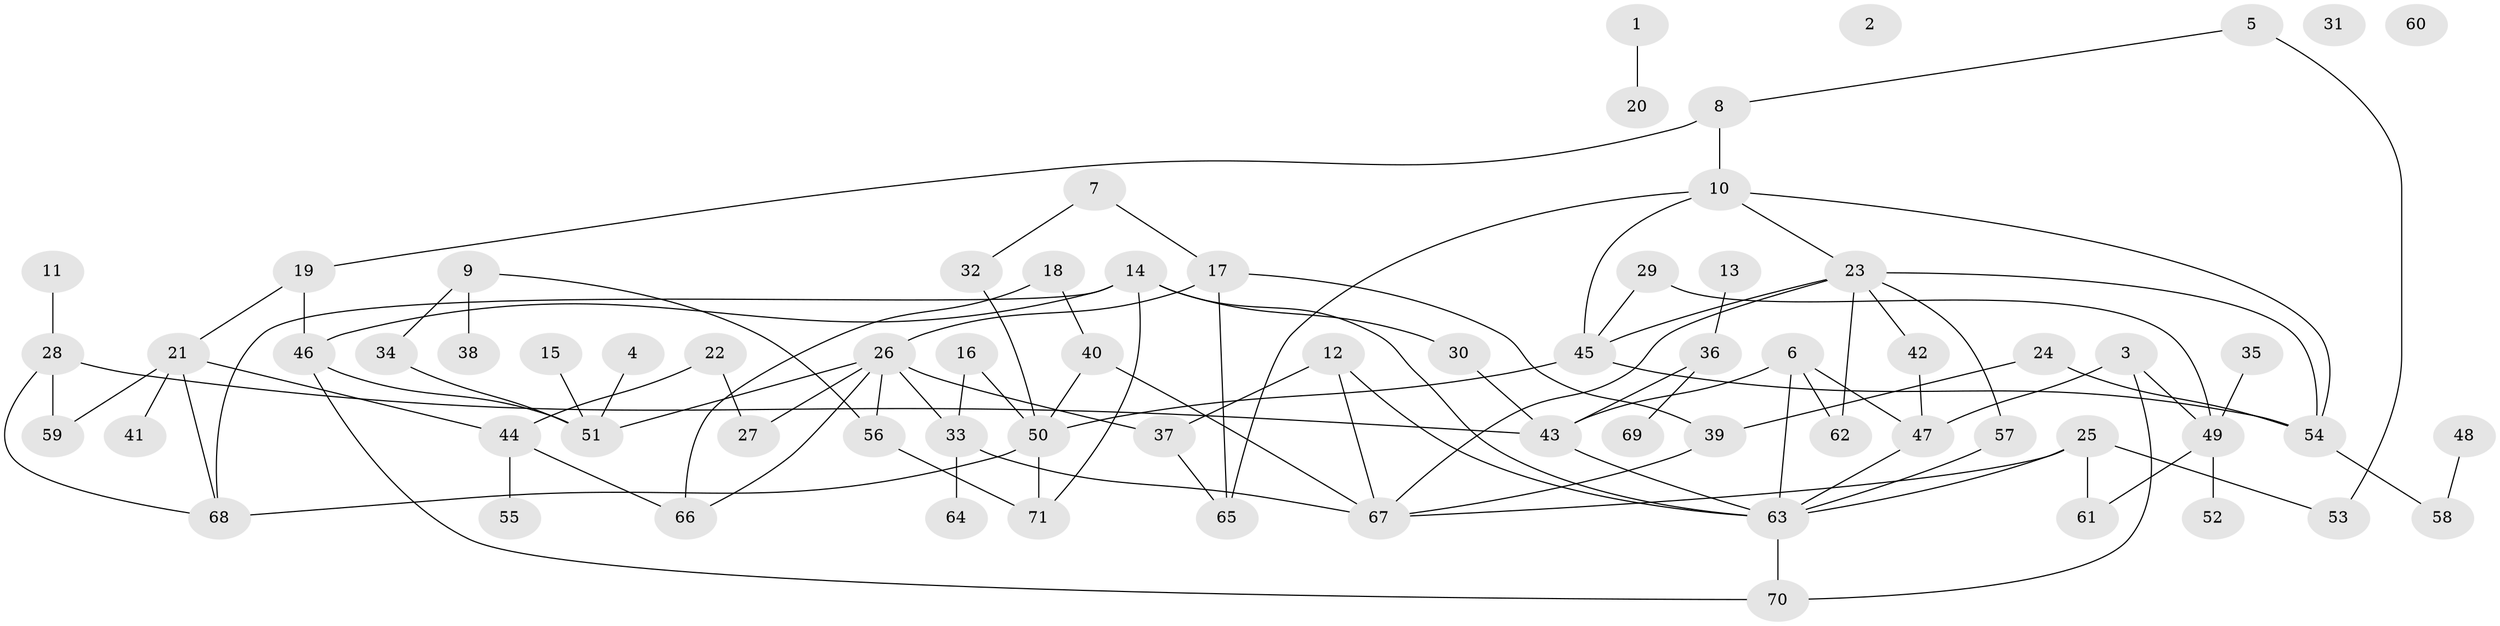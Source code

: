// coarse degree distribution, {0: 0.08695652173913043, 4: 0.13043478260869565, 3: 0.17391304347826086, 5: 0.10869565217391304, 2: 0.21739130434782608, 1: 0.17391304347826086, 9: 0.043478260869565216, 7: 0.021739130434782608, 8: 0.043478260869565216}
// Generated by graph-tools (version 1.1) at 2025/41/03/06/25 10:41:23]
// undirected, 71 vertices, 101 edges
graph export_dot {
graph [start="1"]
  node [color=gray90,style=filled];
  1;
  2;
  3;
  4;
  5;
  6;
  7;
  8;
  9;
  10;
  11;
  12;
  13;
  14;
  15;
  16;
  17;
  18;
  19;
  20;
  21;
  22;
  23;
  24;
  25;
  26;
  27;
  28;
  29;
  30;
  31;
  32;
  33;
  34;
  35;
  36;
  37;
  38;
  39;
  40;
  41;
  42;
  43;
  44;
  45;
  46;
  47;
  48;
  49;
  50;
  51;
  52;
  53;
  54;
  55;
  56;
  57;
  58;
  59;
  60;
  61;
  62;
  63;
  64;
  65;
  66;
  67;
  68;
  69;
  70;
  71;
  1 -- 20;
  3 -- 47;
  3 -- 49;
  3 -- 70;
  4 -- 51;
  5 -- 8;
  5 -- 53;
  6 -- 43;
  6 -- 47;
  6 -- 62;
  6 -- 63;
  7 -- 17;
  7 -- 32;
  8 -- 10;
  8 -- 19;
  9 -- 34;
  9 -- 38;
  9 -- 56;
  10 -- 23;
  10 -- 45;
  10 -- 54;
  10 -- 65;
  11 -- 28;
  12 -- 37;
  12 -- 63;
  12 -- 67;
  13 -- 36;
  14 -- 30;
  14 -- 46;
  14 -- 63;
  14 -- 68;
  14 -- 71;
  15 -- 51;
  16 -- 33;
  16 -- 50;
  17 -- 26;
  17 -- 39;
  17 -- 65;
  18 -- 40;
  18 -- 66;
  19 -- 21;
  19 -- 46;
  21 -- 41;
  21 -- 44;
  21 -- 59;
  21 -- 68;
  22 -- 27;
  22 -- 44;
  23 -- 42;
  23 -- 45;
  23 -- 54;
  23 -- 57;
  23 -- 62;
  23 -- 67;
  24 -- 39;
  24 -- 54;
  25 -- 53;
  25 -- 61;
  25 -- 63;
  25 -- 67;
  26 -- 27;
  26 -- 33;
  26 -- 37;
  26 -- 51;
  26 -- 56;
  26 -- 66;
  28 -- 43;
  28 -- 59;
  28 -- 68;
  29 -- 45;
  29 -- 49;
  30 -- 43;
  32 -- 50;
  33 -- 64;
  33 -- 67;
  34 -- 51;
  35 -- 49;
  36 -- 43;
  36 -- 69;
  37 -- 65;
  39 -- 67;
  40 -- 50;
  40 -- 67;
  42 -- 47;
  43 -- 63;
  44 -- 55;
  44 -- 66;
  45 -- 50;
  45 -- 54;
  46 -- 51;
  46 -- 70;
  47 -- 63;
  48 -- 58;
  49 -- 52;
  49 -- 61;
  50 -- 68;
  50 -- 71;
  54 -- 58;
  56 -- 71;
  57 -- 63;
  63 -- 70;
}
